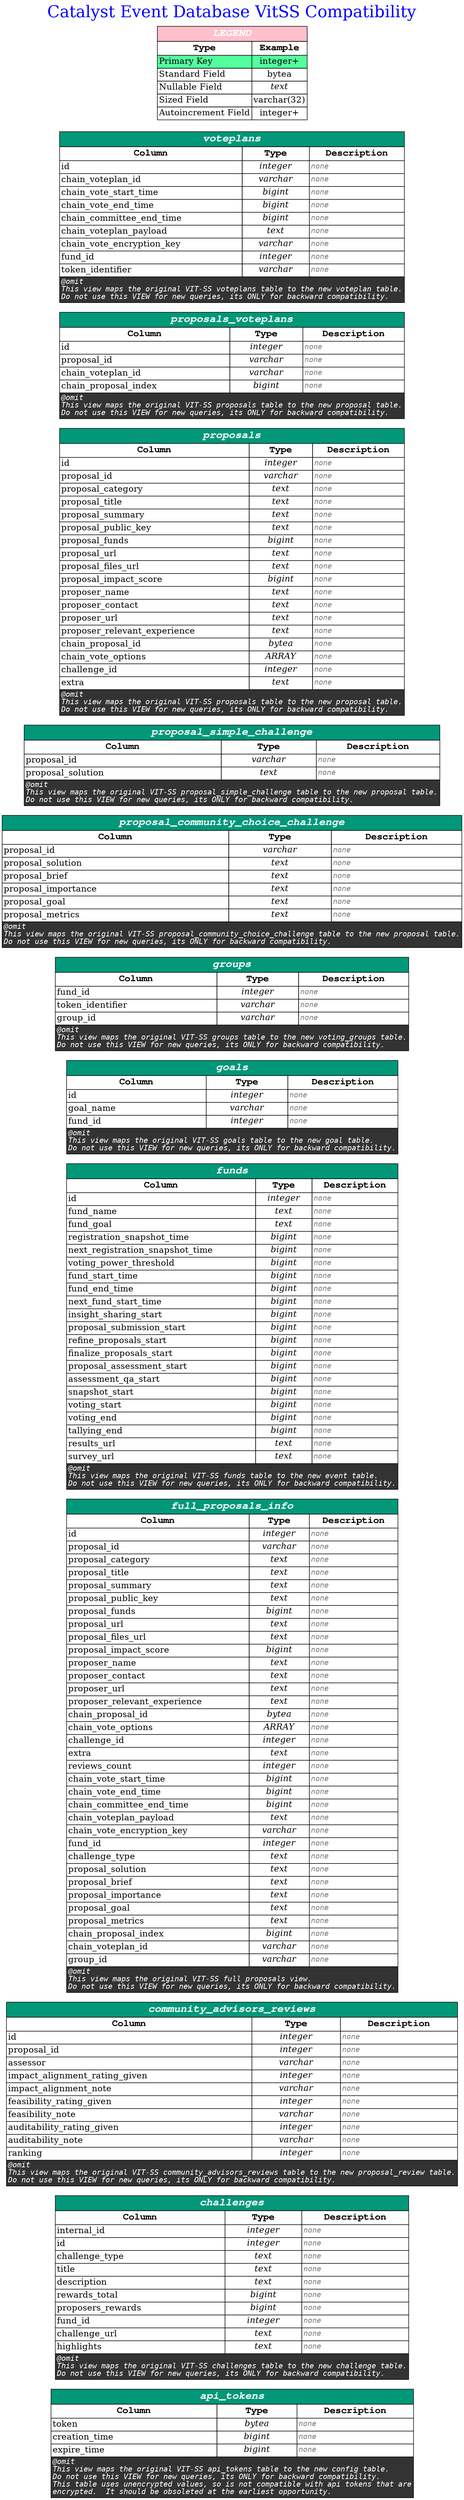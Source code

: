 digraph erd {

    
    label = "Catalyst Event Database VitSS Compatibility"
    labelloc = t
    fontsize = 30
    fontcolor = blue
    

    graph [
        rankdir = "LR"
    ];

    node [
        fontsize = "16"
        shape = "plaintext"
    ];

    edge [
    ];

    
        

    "api_tokens" [shape=plain label=<
        <table border='0' cellborder='1' cellspacing='0' >
            <tr>
                <td colspan='3' bgcolor='#009879' port='__title'><font color='white' face='Courier bold italic' point-size='20'><b>api_tokens</b></font></td>
            </tr>
            <tr>
                <td><font color='black' face='Courier bold' point-size='18' ><b>Column</b></font></td>
                <td><font color='black' face='Courier bold' point-size='18' ><b>Type</b></font></td>
                <td><font color='black' face='Courier bold' point-size='18' ><b>Description</b></font></td>
            </tr>

            
            <tr>
                <td port="token"  align='text'><font>token</font><br align='left'/></td>
                <td   ><font><i>bytea</i></font></td>
                <td port="token_out"  align='text'><font color='grey50' face='Monospace' point-size='14' ><i>none</i><br align="left"/></font></td>
            </tr>
            
            <tr>
                <td port="creation_time"  align='text'><font>creation_time</font><br align='left'/></td>
                <td   ><font><i>bigint</i></font></td>
                <td port="creation_time_out"  align='text'><font color='grey50' face='Monospace' point-size='14' ><i>none</i><br align="left"/></font></td>
            </tr>
            
            <tr>
                <td port="expire_time"  align='text'><font>expire_time</font><br align='left'/></td>
                <td   ><font><i>bigint</i></font></td>
                <td port="expire_time_out"  align='text'><font color='grey50' face='Monospace' point-size='14' ><i>none</i><br align="left"/></font></td>
            </tr>
            

            
            <tr>
                <td colspan='3' bgcolor="grey20" align='text'><font color='white' face='Monospace' point-size='14'><i>@omit<br align='left'/>This view maps the original VIT-SS api_tokens table to the new config table.<br align='left'/>Do not use this VIEW for new queries, its ONLY for backward compatibility.<br align='left'/>This table uses unencrypted values, so is not compatible with api tokens that are<br align='left'/>encrypted.  It should be obsoleted at the earliest opportunity.</i><br align="left"/></font></td>
            </tr>
            

        </table>
    >];

        
    
        

    "challenges" [shape=plain label=<
        <table border='0' cellborder='1' cellspacing='0' >
            <tr>
                <td colspan='3' bgcolor='#009879' port='__title'><font color='white' face='Courier bold italic' point-size='20'><b>challenges</b></font></td>
            </tr>
            <tr>
                <td><font color='black' face='Courier bold' point-size='18' ><b>Column</b></font></td>
                <td><font color='black' face='Courier bold' point-size='18' ><b>Type</b></font></td>
                <td><font color='black' face='Courier bold' point-size='18' ><b>Description</b></font></td>
            </tr>

            
            <tr>
                <td port="internal_id"  align='text'><font>internal_id</font><br align='left'/></td>
                <td   ><font><i>integer</i></font></td>
                <td port="internal_id_out"  align='text'><font color='grey50' face='Monospace' point-size='14' ><i>none</i><br align="left"/></font></td>
            </tr>
            
            <tr>
                <td port="id"  align='text'><font>id</font><br align='left'/></td>
                <td   ><font><i>integer</i></font></td>
                <td port="id_out"  align='text'><font color='grey50' face='Monospace' point-size='14' ><i>none</i><br align="left"/></font></td>
            </tr>
            
            <tr>
                <td port="challenge_type"  align='text'><font>challenge_type</font><br align='left'/></td>
                <td   ><font><i>text</i></font></td>
                <td port="challenge_type_out"  align='text'><font color='grey50' face='Monospace' point-size='14' ><i>none</i><br align="left"/></font></td>
            </tr>
            
            <tr>
                <td port="title"  align='text'><font>title</font><br align='left'/></td>
                <td   ><font><i>text</i></font></td>
                <td port="title_out"  align='text'><font color='grey50' face='Monospace' point-size='14' ><i>none</i><br align="left"/></font></td>
            </tr>
            
            <tr>
                <td port="description"  align='text'><font>description</font><br align='left'/></td>
                <td   ><font><i>text</i></font></td>
                <td port="description_out"  align='text'><font color='grey50' face='Monospace' point-size='14' ><i>none</i><br align="left"/></font></td>
            </tr>
            
            <tr>
                <td port="rewards_total"  align='text'><font>rewards_total</font><br align='left'/></td>
                <td   ><font><i>bigint</i></font></td>
                <td port="rewards_total_out"  align='text'><font color='grey50' face='Monospace' point-size='14' ><i>none</i><br align="left"/></font></td>
            </tr>
            
            <tr>
                <td port="proposers_rewards"  align='text'><font>proposers_rewards</font><br align='left'/></td>
                <td   ><font><i>bigint</i></font></td>
                <td port="proposers_rewards_out"  align='text'><font color='grey50' face='Monospace' point-size='14' ><i>none</i><br align="left"/></font></td>
            </tr>
            
            <tr>
                <td port="fund_id"  align='text'><font>fund_id</font><br align='left'/></td>
                <td   ><font><i>integer</i></font></td>
                <td port="fund_id_out"  align='text'><font color='grey50' face='Monospace' point-size='14' ><i>none</i><br align="left"/></font></td>
            </tr>
            
            <tr>
                <td port="challenge_url"  align='text'><font>challenge_url</font><br align='left'/></td>
                <td   ><font><i>text</i></font></td>
                <td port="challenge_url_out"  align='text'><font color='grey50' face='Monospace' point-size='14' ><i>none</i><br align="left"/></font></td>
            </tr>
            
            <tr>
                <td port="highlights"  align='text'><font>highlights</font><br align='left'/></td>
                <td   ><font><i>text</i></font></td>
                <td port="highlights_out"  align='text'><font color='grey50' face='Monospace' point-size='14' ><i>none</i><br align="left"/></font></td>
            </tr>
            

            
            <tr>
                <td colspan='3' bgcolor="grey20" align='text'><font color='white' face='Monospace' point-size='14'><i>@omit<br align='left'/>This view maps the original VIT-SS challenges table to the new challenge table.<br align='left'/>Do not use this VIEW for new queries, its ONLY for backward compatibility.</i><br align="left"/></font></td>
            </tr>
            

        </table>
    >];

        
    
        

    "community_advisors_reviews" [shape=plain label=<
        <table border='0' cellborder='1' cellspacing='0' >
            <tr>
                <td colspan='3' bgcolor='#009879' port='__title'><font color='white' face='Courier bold italic' point-size='20'><b>community_advisors_reviews</b></font></td>
            </tr>
            <tr>
                <td><font color='black' face='Courier bold' point-size='18' ><b>Column</b></font></td>
                <td><font color='black' face='Courier bold' point-size='18' ><b>Type</b></font></td>
                <td><font color='black' face='Courier bold' point-size='18' ><b>Description</b></font></td>
            </tr>

            
            <tr>
                <td port="id"  align='text'><font>id</font><br align='left'/></td>
                <td   ><font><i>integer</i></font></td>
                <td port="id_out"  align='text'><font color='grey50' face='Monospace' point-size='14' ><i>none</i><br align="left"/></font></td>
            </tr>
            
            <tr>
                <td port="proposal_id"  align='text'><font>proposal_id</font><br align='left'/></td>
                <td   ><font><i>integer</i></font></td>
                <td port="proposal_id_out"  align='text'><font color='grey50' face='Monospace' point-size='14' ><i>none</i><br align="left"/></font></td>
            </tr>
            
            <tr>
                <td port="assessor"  align='text'><font>assessor</font><br align='left'/></td>
                <td   ><font><i>varchar</i></font></td>
                <td port="assessor_out"  align='text'><font color='grey50' face='Monospace' point-size='14' ><i>none</i><br align="left"/></font></td>
            </tr>
            
            <tr>
                <td port="impact_alignment_rating_given"  align='text'><font>impact_alignment_rating_given</font><br align='left'/></td>
                <td   ><font><i>integer</i></font></td>
                <td port="impact_alignment_rating_given_out"  align='text'><font color='grey50' face='Monospace' point-size='14' ><i>none</i><br align="left"/></font></td>
            </tr>
            
            <tr>
                <td port="impact_alignment_note"  align='text'><font>impact_alignment_note</font><br align='left'/></td>
                <td   ><font><i>varchar</i></font></td>
                <td port="impact_alignment_note_out"  align='text'><font color='grey50' face='Monospace' point-size='14' ><i>none</i><br align="left"/></font></td>
            </tr>
            
            <tr>
                <td port="feasibility_rating_given"  align='text'><font>feasibility_rating_given</font><br align='left'/></td>
                <td   ><font><i>integer</i></font></td>
                <td port="feasibility_rating_given_out"  align='text'><font color='grey50' face='Monospace' point-size='14' ><i>none</i><br align="left"/></font></td>
            </tr>
            
            <tr>
                <td port="feasibility_note"  align='text'><font>feasibility_note</font><br align='left'/></td>
                <td   ><font><i>varchar</i></font></td>
                <td port="feasibility_note_out"  align='text'><font color='grey50' face='Monospace' point-size='14' ><i>none</i><br align="left"/></font></td>
            </tr>
            
            <tr>
                <td port="auditability_rating_given"  align='text'><font>auditability_rating_given</font><br align='left'/></td>
                <td   ><font><i>integer</i></font></td>
                <td port="auditability_rating_given_out"  align='text'><font color='grey50' face='Monospace' point-size='14' ><i>none</i><br align="left"/></font></td>
            </tr>
            
            <tr>
                <td port="auditability_note"  align='text'><font>auditability_note</font><br align='left'/></td>
                <td   ><font><i>varchar</i></font></td>
                <td port="auditability_note_out"  align='text'><font color='grey50' face='Monospace' point-size='14' ><i>none</i><br align="left"/></font></td>
            </tr>
            
            <tr>
                <td port="ranking"  align='text'><font>ranking</font><br align='left'/></td>
                <td   ><font><i>integer</i></font></td>
                <td port="ranking_out"  align='text'><font color='grey50' face='Monospace' point-size='14' ><i>none</i><br align="left"/></font></td>
            </tr>
            

            
            <tr>
                <td colspan='3' bgcolor="grey20" align='text'><font color='white' face='Monospace' point-size='14'><i>@omit<br align='left'/>This view maps the original VIT-SS community_advisors_reviews table to the new proposal_review table.<br align='left'/>Do not use this VIEW for new queries, its ONLY for backward compatibility.</i><br align="left"/></font></td>
            </tr>
            

        </table>
    >];

        
    
        

    "full_proposals_info" [shape=plain label=<
        <table border='0' cellborder='1' cellspacing='0' >
            <tr>
                <td colspan='3' bgcolor='#009879' port='__title'><font color='white' face='Courier bold italic' point-size='20'><b>full_proposals_info</b></font></td>
            </tr>
            <tr>
                <td><font color='black' face='Courier bold' point-size='18' ><b>Column</b></font></td>
                <td><font color='black' face='Courier bold' point-size='18' ><b>Type</b></font></td>
                <td><font color='black' face='Courier bold' point-size='18' ><b>Description</b></font></td>
            </tr>

            
            <tr>
                <td port="id"  align='text'><font>id</font><br align='left'/></td>
                <td   ><font><i>integer</i></font></td>
                <td port="id_out"  align='text'><font color='grey50' face='Monospace' point-size='14' ><i>none</i><br align="left"/></font></td>
            </tr>
            
            <tr>
                <td port="proposal_id"  align='text'><font>proposal_id</font><br align='left'/></td>
                <td   ><font><i>varchar</i></font></td>
                <td port="proposal_id_out"  align='text'><font color='grey50' face='Monospace' point-size='14' ><i>none</i><br align="left"/></font></td>
            </tr>
            
            <tr>
                <td port="proposal_category"  align='text'><font>proposal_category</font><br align='left'/></td>
                <td   ><font><i>text</i></font></td>
                <td port="proposal_category_out"  align='text'><font color='grey50' face='Monospace' point-size='14' ><i>none</i><br align="left"/></font></td>
            </tr>
            
            <tr>
                <td port="proposal_title"  align='text'><font>proposal_title</font><br align='left'/></td>
                <td   ><font><i>text</i></font></td>
                <td port="proposal_title_out"  align='text'><font color='grey50' face='Monospace' point-size='14' ><i>none</i><br align="left"/></font></td>
            </tr>
            
            <tr>
                <td port="proposal_summary"  align='text'><font>proposal_summary</font><br align='left'/></td>
                <td   ><font><i>text</i></font></td>
                <td port="proposal_summary_out"  align='text'><font color='grey50' face='Monospace' point-size='14' ><i>none</i><br align="left"/></font></td>
            </tr>
            
            <tr>
                <td port="proposal_public_key"  align='text'><font>proposal_public_key</font><br align='left'/></td>
                <td   ><font><i>text</i></font></td>
                <td port="proposal_public_key_out"  align='text'><font color='grey50' face='Monospace' point-size='14' ><i>none</i><br align="left"/></font></td>
            </tr>
            
            <tr>
                <td port="proposal_funds"  align='text'><font>proposal_funds</font><br align='left'/></td>
                <td   ><font><i>bigint</i></font></td>
                <td port="proposal_funds_out"  align='text'><font color='grey50' face='Monospace' point-size='14' ><i>none</i><br align="left"/></font></td>
            </tr>
            
            <tr>
                <td port="proposal_url"  align='text'><font>proposal_url</font><br align='left'/></td>
                <td   ><font><i>text</i></font></td>
                <td port="proposal_url_out"  align='text'><font color='grey50' face='Monospace' point-size='14' ><i>none</i><br align="left"/></font></td>
            </tr>
            
            <tr>
                <td port="proposal_files_url"  align='text'><font>proposal_files_url</font><br align='left'/></td>
                <td   ><font><i>text</i></font></td>
                <td port="proposal_files_url_out"  align='text'><font color='grey50' face='Monospace' point-size='14' ><i>none</i><br align="left"/></font></td>
            </tr>
            
            <tr>
                <td port="proposal_impact_score"  align='text'><font>proposal_impact_score</font><br align='left'/></td>
                <td   ><font><i>bigint</i></font></td>
                <td port="proposal_impact_score_out"  align='text'><font color='grey50' face='Monospace' point-size='14' ><i>none</i><br align="left"/></font></td>
            </tr>
            
            <tr>
                <td port="proposer_name"  align='text'><font>proposer_name</font><br align='left'/></td>
                <td   ><font><i>text</i></font></td>
                <td port="proposer_name_out"  align='text'><font color='grey50' face='Monospace' point-size='14' ><i>none</i><br align="left"/></font></td>
            </tr>
            
            <tr>
                <td port="proposer_contact"  align='text'><font>proposer_contact</font><br align='left'/></td>
                <td   ><font><i>text</i></font></td>
                <td port="proposer_contact_out"  align='text'><font color='grey50' face='Monospace' point-size='14' ><i>none</i><br align="left"/></font></td>
            </tr>
            
            <tr>
                <td port="proposer_url"  align='text'><font>proposer_url</font><br align='left'/></td>
                <td   ><font><i>text</i></font></td>
                <td port="proposer_url_out"  align='text'><font color='grey50' face='Monospace' point-size='14' ><i>none</i><br align="left"/></font></td>
            </tr>
            
            <tr>
                <td port="proposer_relevant_experience"  align='text'><font>proposer_relevant_experience</font><br align='left'/></td>
                <td   ><font><i>text</i></font></td>
                <td port="proposer_relevant_experience_out"  align='text'><font color='grey50' face='Monospace' point-size='14' ><i>none</i><br align="left"/></font></td>
            </tr>
            
            <tr>
                <td port="chain_proposal_id"  align='text'><font>chain_proposal_id</font><br align='left'/></td>
                <td   ><font><i>bytea</i></font></td>
                <td port="chain_proposal_id_out"  align='text'><font color='grey50' face='Monospace' point-size='14' ><i>none</i><br align="left"/></font></td>
            </tr>
            
            <tr>
                <td port="chain_vote_options"  align='text'><font>chain_vote_options</font><br align='left'/></td>
                <td   ><font><i>ARRAY</i></font></td>
                <td port="chain_vote_options_out"  align='text'><font color='grey50' face='Monospace' point-size='14' ><i>none</i><br align="left"/></font></td>
            </tr>
            
            <tr>
                <td port="challenge_id"  align='text'><font>challenge_id</font><br align='left'/></td>
                <td   ><font><i>integer</i></font></td>
                <td port="challenge_id_out"  align='text'><font color='grey50' face='Monospace' point-size='14' ><i>none</i><br align="left"/></font></td>
            </tr>
            
            <tr>
                <td port="extra"  align='text'><font>extra</font><br align='left'/></td>
                <td   ><font><i>text</i></font></td>
                <td port="extra_out"  align='text'><font color='grey50' face='Monospace' point-size='14' ><i>none</i><br align="left"/></font></td>
            </tr>
            
            <tr>
                <td port="reviews_count"  align='text'><font>reviews_count</font><br align='left'/></td>
                <td   ><font><i>integer</i></font></td>
                <td port="reviews_count_out"  align='text'><font color='grey50' face='Monospace' point-size='14' ><i>none</i><br align="left"/></font></td>
            </tr>
            
            <tr>
                <td port="chain_vote_start_time"  align='text'><font>chain_vote_start_time</font><br align='left'/></td>
                <td   ><font><i>bigint</i></font></td>
                <td port="chain_vote_start_time_out"  align='text'><font color='grey50' face='Monospace' point-size='14' ><i>none</i><br align="left"/></font></td>
            </tr>
            
            <tr>
                <td port="chain_vote_end_time"  align='text'><font>chain_vote_end_time</font><br align='left'/></td>
                <td   ><font><i>bigint</i></font></td>
                <td port="chain_vote_end_time_out"  align='text'><font color='grey50' face='Monospace' point-size='14' ><i>none</i><br align="left"/></font></td>
            </tr>
            
            <tr>
                <td port="chain_committee_end_time"  align='text'><font>chain_committee_end_time</font><br align='left'/></td>
                <td   ><font><i>bigint</i></font></td>
                <td port="chain_committee_end_time_out"  align='text'><font color='grey50' face='Monospace' point-size='14' ><i>none</i><br align="left"/></font></td>
            </tr>
            
            <tr>
                <td port="chain_voteplan_payload"  align='text'><font>chain_voteplan_payload</font><br align='left'/></td>
                <td   ><font><i>text</i></font></td>
                <td port="chain_voteplan_payload_out"  align='text'><font color='grey50' face='Monospace' point-size='14' ><i>none</i><br align="left"/></font></td>
            </tr>
            
            <tr>
                <td port="chain_vote_encryption_key"  align='text'><font>chain_vote_encryption_key</font><br align='left'/></td>
                <td   ><font><i>varchar</i></font></td>
                <td port="chain_vote_encryption_key_out"  align='text'><font color='grey50' face='Monospace' point-size='14' ><i>none</i><br align="left"/></font></td>
            </tr>
            
            <tr>
                <td port="fund_id"  align='text'><font>fund_id</font><br align='left'/></td>
                <td   ><font><i>integer</i></font></td>
                <td port="fund_id_out"  align='text'><font color='grey50' face='Monospace' point-size='14' ><i>none</i><br align="left"/></font></td>
            </tr>
            
            <tr>
                <td port="challenge_type"  align='text'><font>challenge_type</font><br align='left'/></td>
                <td   ><font><i>text</i></font></td>
                <td port="challenge_type_out"  align='text'><font color='grey50' face='Monospace' point-size='14' ><i>none</i><br align="left"/></font></td>
            </tr>
            
            <tr>
                <td port="proposal_solution"  align='text'><font>proposal_solution</font><br align='left'/></td>
                <td   ><font><i>text</i></font></td>
                <td port="proposal_solution_out"  align='text'><font color='grey50' face='Monospace' point-size='14' ><i>none</i><br align="left"/></font></td>
            </tr>
            
            <tr>
                <td port="proposal_brief"  align='text'><font>proposal_brief</font><br align='left'/></td>
                <td   ><font><i>text</i></font></td>
                <td port="proposal_brief_out"  align='text'><font color='grey50' face='Monospace' point-size='14' ><i>none</i><br align="left"/></font></td>
            </tr>
            
            <tr>
                <td port="proposal_importance"  align='text'><font>proposal_importance</font><br align='left'/></td>
                <td   ><font><i>text</i></font></td>
                <td port="proposal_importance_out"  align='text'><font color='grey50' face='Monospace' point-size='14' ><i>none</i><br align="left"/></font></td>
            </tr>
            
            <tr>
                <td port="proposal_goal"  align='text'><font>proposal_goal</font><br align='left'/></td>
                <td   ><font><i>text</i></font></td>
                <td port="proposal_goal_out"  align='text'><font color='grey50' face='Monospace' point-size='14' ><i>none</i><br align="left"/></font></td>
            </tr>
            
            <tr>
                <td port="proposal_metrics"  align='text'><font>proposal_metrics</font><br align='left'/></td>
                <td   ><font><i>text</i></font></td>
                <td port="proposal_metrics_out"  align='text'><font color='grey50' face='Monospace' point-size='14' ><i>none</i><br align="left"/></font></td>
            </tr>
            
            <tr>
                <td port="chain_proposal_index"  align='text'><font>chain_proposal_index</font><br align='left'/></td>
                <td   ><font><i>bigint</i></font></td>
                <td port="chain_proposal_index_out"  align='text'><font color='grey50' face='Monospace' point-size='14' ><i>none</i><br align="left"/></font></td>
            </tr>
            
            <tr>
                <td port="chain_voteplan_id"  align='text'><font>chain_voteplan_id</font><br align='left'/></td>
                <td   ><font><i>varchar</i></font></td>
                <td port="chain_voteplan_id_out"  align='text'><font color='grey50' face='Monospace' point-size='14' ><i>none</i><br align="left"/></font></td>
            </tr>
            
            <tr>
                <td port="group_id"  align='text'><font>group_id</font><br align='left'/></td>
                <td   ><font><i>varchar</i></font></td>
                <td port="group_id_out"  align='text'><font color='grey50' face='Monospace' point-size='14' ><i>none</i><br align="left"/></font></td>
            </tr>
            

            
            <tr>
                <td colspan='3' bgcolor="grey20" align='text'><font color='white' face='Monospace' point-size='14'><i>@omit<br align='left'/>This view maps the original VIT-SS full proposals view.<br align='left'/>Do not use this VIEW for new queries, its ONLY for backward compatibility.</i><br align="left"/></font></td>
            </tr>
            

        </table>
    >];

        
    
        

    "funds" [shape=plain label=<
        <table border='0' cellborder='1' cellspacing='0' >
            <tr>
                <td colspan='3' bgcolor='#009879' port='__title'><font color='white' face='Courier bold italic' point-size='20'><b>funds</b></font></td>
            </tr>
            <tr>
                <td><font color='black' face='Courier bold' point-size='18' ><b>Column</b></font></td>
                <td><font color='black' face='Courier bold' point-size='18' ><b>Type</b></font></td>
                <td><font color='black' face='Courier bold' point-size='18' ><b>Description</b></font></td>
            </tr>

            
            <tr>
                <td port="id"  align='text'><font>id</font><br align='left'/></td>
                <td   ><font><i>integer</i></font></td>
                <td port="id_out"  align='text'><font color='grey50' face='Monospace' point-size='14' ><i>none</i><br align="left"/></font></td>
            </tr>
            
            <tr>
                <td port="fund_name"  align='text'><font>fund_name</font><br align='left'/></td>
                <td   ><font><i>text</i></font></td>
                <td port="fund_name_out"  align='text'><font color='grey50' face='Monospace' point-size='14' ><i>none</i><br align="left"/></font></td>
            </tr>
            
            <tr>
                <td port="fund_goal"  align='text'><font>fund_goal</font><br align='left'/></td>
                <td   ><font><i>text</i></font></td>
                <td port="fund_goal_out"  align='text'><font color='grey50' face='Monospace' point-size='14' ><i>none</i><br align="left"/></font></td>
            </tr>
            
            <tr>
                <td port="registration_snapshot_time"  align='text'><font>registration_snapshot_time</font><br align='left'/></td>
                <td   ><font><i>bigint</i></font></td>
                <td port="registration_snapshot_time_out"  align='text'><font color='grey50' face='Monospace' point-size='14' ><i>none</i><br align="left"/></font></td>
            </tr>
            
            <tr>
                <td port="next_registration_snapshot_time"  align='text'><font>next_registration_snapshot_time</font><br align='left'/></td>
                <td   ><font><i>bigint</i></font></td>
                <td port="next_registration_snapshot_time_out"  align='text'><font color='grey50' face='Monospace' point-size='14' ><i>none</i><br align="left"/></font></td>
            </tr>
            
            <tr>
                <td port="voting_power_threshold"  align='text'><font>voting_power_threshold</font><br align='left'/></td>
                <td   ><font><i>bigint</i></font></td>
                <td port="voting_power_threshold_out"  align='text'><font color='grey50' face='Monospace' point-size='14' ><i>none</i><br align="left"/></font></td>
            </tr>
            
            <tr>
                <td port="fund_start_time"  align='text'><font>fund_start_time</font><br align='left'/></td>
                <td   ><font><i>bigint</i></font></td>
                <td port="fund_start_time_out"  align='text'><font color='grey50' face='Monospace' point-size='14' ><i>none</i><br align="left"/></font></td>
            </tr>
            
            <tr>
                <td port="fund_end_time"  align='text'><font>fund_end_time</font><br align='left'/></td>
                <td   ><font><i>bigint</i></font></td>
                <td port="fund_end_time_out"  align='text'><font color='grey50' face='Monospace' point-size='14' ><i>none</i><br align="left"/></font></td>
            </tr>
            
            <tr>
                <td port="next_fund_start_time"  align='text'><font>next_fund_start_time</font><br align='left'/></td>
                <td   ><font><i>bigint</i></font></td>
                <td port="next_fund_start_time_out"  align='text'><font color='grey50' face='Monospace' point-size='14' ><i>none</i><br align="left"/></font></td>
            </tr>
            
            <tr>
                <td port="insight_sharing_start"  align='text'><font>insight_sharing_start</font><br align='left'/></td>
                <td   ><font><i>bigint</i></font></td>
                <td port="insight_sharing_start_out"  align='text'><font color='grey50' face='Monospace' point-size='14' ><i>none</i><br align="left"/></font></td>
            </tr>
            
            <tr>
                <td port="proposal_submission_start"  align='text'><font>proposal_submission_start</font><br align='left'/></td>
                <td   ><font><i>bigint</i></font></td>
                <td port="proposal_submission_start_out"  align='text'><font color='grey50' face='Monospace' point-size='14' ><i>none</i><br align="left"/></font></td>
            </tr>
            
            <tr>
                <td port="refine_proposals_start"  align='text'><font>refine_proposals_start</font><br align='left'/></td>
                <td   ><font><i>bigint</i></font></td>
                <td port="refine_proposals_start_out"  align='text'><font color='grey50' face='Monospace' point-size='14' ><i>none</i><br align="left"/></font></td>
            </tr>
            
            <tr>
                <td port="finalize_proposals_start"  align='text'><font>finalize_proposals_start</font><br align='left'/></td>
                <td   ><font><i>bigint</i></font></td>
                <td port="finalize_proposals_start_out"  align='text'><font color='grey50' face='Monospace' point-size='14' ><i>none</i><br align="left"/></font></td>
            </tr>
            
            <tr>
                <td port="proposal_assessment_start"  align='text'><font>proposal_assessment_start</font><br align='left'/></td>
                <td   ><font><i>bigint</i></font></td>
                <td port="proposal_assessment_start_out"  align='text'><font color='grey50' face='Monospace' point-size='14' ><i>none</i><br align="left"/></font></td>
            </tr>
            
            <tr>
                <td port="assessment_qa_start"  align='text'><font>assessment_qa_start</font><br align='left'/></td>
                <td   ><font><i>bigint</i></font></td>
                <td port="assessment_qa_start_out"  align='text'><font color='grey50' face='Monospace' point-size='14' ><i>none</i><br align="left"/></font></td>
            </tr>
            
            <tr>
                <td port="snapshot_start"  align='text'><font>snapshot_start</font><br align='left'/></td>
                <td   ><font><i>bigint</i></font></td>
                <td port="snapshot_start_out"  align='text'><font color='grey50' face='Monospace' point-size='14' ><i>none</i><br align="left"/></font></td>
            </tr>
            
            <tr>
                <td port="voting_start"  align='text'><font>voting_start</font><br align='left'/></td>
                <td   ><font><i>bigint</i></font></td>
                <td port="voting_start_out"  align='text'><font color='grey50' face='Monospace' point-size='14' ><i>none</i><br align="left"/></font></td>
            </tr>
            
            <tr>
                <td port="voting_end"  align='text'><font>voting_end</font><br align='left'/></td>
                <td   ><font><i>bigint</i></font></td>
                <td port="voting_end_out"  align='text'><font color='grey50' face='Monospace' point-size='14' ><i>none</i><br align="left"/></font></td>
            </tr>
            
            <tr>
                <td port="tallying_end"  align='text'><font>tallying_end</font><br align='left'/></td>
                <td   ><font><i>bigint</i></font></td>
                <td port="tallying_end_out"  align='text'><font color='grey50' face='Monospace' point-size='14' ><i>none</i><br align="left"/></font></td>
            </tr>
            
            <tr>
                <td port="results_url"  align='text'><font>results_url</font><br align='left'/></td>
                <td   ><font><i>text</i></font></td>
                <td port="results_url_out"  align='text'><font color='grey50' face='Monospace' point-size='14' ><i>none</i><br align="left"/></font></td>
            </tr>
            
            <tr>
                <td port="survey_url"  align='text'><font>survey_url</font><br align='left'/></td>
                <td   ><font><i>text</i></font></td>
                <td port="survey_url_out"  align='text'><font color='grey50' face='Monospace' point-size='14' ><i>none</i><br align="left"/></font></td>
            </tr>
            

            
            <tr>
                <td colspan='3' bgcolor="grey20" align='text'><font color='white' face='Monospace' point-size='14'><i>@omit<br align='left'/>This view maps the original VIT-SS funds table to the new event table.<br align='left'/>Do not use this VIEW for new queries, its ONLY for backward compatibility.</i><br align="left"/></font></td>
            </tr>
            

        </table>
    >];

        
    
        

    "goals" [shape=plain label=<
        <table border='0' cellborder='1' cellspacing='0' >
            <tr>
                <td colspan='3' bgcolor='#009879' port='__title'><font color='white' face='Courier bold italic' point-size='20'><b>goals</b></font></td>
            </tr>
            <tr>
                <td><font color='black' face='Courier bold' point-size='18' ><b>Column</b></font></td>
                <td><font color='black' face='Courier bold' point-size='18' ><b>Type</b></font></td>
                <td><font color='black' face='Courier bold' point-size='18' ><b>Description</b></font></td>
            </tr>

            
            <tr>
                <td port="id"  align='text'><font>id</font><br align='left'/></td>
                <td   ><font><i>integer</i></font></td>
                <td port="id_out"  align='text'><font color='grey50' face='Monospace' point-size='14' ><i>none</i><br align="left"/></font></td>
            </tr>
            
            <tr>
                <td port="goal_name"  align='text'><font>goal_name</font><br align='left'/></td>
                <td   ><font><i>varchar</i></font></td>
                <td port="goal_name_out"  align='text'><font color='grey50' face='Monospace' point-size='14' ><i>none</i><br align="left"/></font></td>
            </tr>
            
            <tr>
                <td port="fund_id"  align='text'><font>fund_id</font><br align='left'/></td>
                <td   ><font><i>integer</i></font></td>
                <td port="fund_id_out"  align='text'><font color='grey50' face='Monospace' point-size='14' ><i>none</i><br align="left"/></font></td>
            </tr>
            

            
            <tr>
                <td colspan='3' bgcolor="grey20" align='text'><font color='white' face='Monospace' point-size='14'><i>@omit<br align='left'/>This view maps the original VIT-SS goals table to the new goal table.<br align='left'/>Do not use this VIEW for new queries, its ONLY for backward compatibility.</i><br align="left"/></font></td>
            </tr>
            

        </table>
    >];

        
    
        

    "groups" [shape=plain label=<
        <table border='0' cellborder='1' cellspacing='0' >
            <tr>
                <td colspan='3' bgcolor='#009879' port='__title'><font color='white' face='Courier bold italic' point-size='20'><b>groups</b></font></td>
            </tr>
            <tr>
                <td><font color='black' face='Courier bold' point-size='18' ><b>Column</b></font></td>
                <td><font color='black' face='Courier bold' point-size='18' ><b>Type</b></font></td>
                <td><font color='black' face='Courier bold' point-size='18' ><b>Description</b></font></td>
            </tr>

            
            <tr>
                <td port="fund_id"  align='text'><font>fund_id</font><br align='left'/></td>
                <td   ><font><i>integer</i></font></td>
                <td port="fund_id_out"  align='text'><font color='grey50' face='Monospace' point-size='14' ><i>none</i><br align="left"/></font></td>
            </tr>
            
            <tr>
                <td port="token_identifier"  align='text'><font>token_identifier</font><br align='left'/></td>
                <td   ><font><i>varchar</i></font></td>
                <td port="token_identifier_out"  align='text'><font color='grey50' face='Monospace' point-size='14' ><i>none</i><br align="left"/></font></td>
            </tr>
            
            <tr>
                <td port="group_id"  align='text'><font>group_id</font><br align='left'/></td>
                <td   ><font><i>varchar</i></font></td>
                <td port="group_id_out"  align='text'><font color='grey50' face='Monospace' point-size='14' ><i>none</i><br align="left"/></font></td>
            </tr>
            

            
            <tr>
                <td colspan='3' bgcolor="grey20" align='text'><font color='white' face='Monospace' point-size='14'><i>@omit<br align='left'/>This view maps the original VIT-SS groups table to the new voting_groups table.<br align='left'/>Do not use this VIEW for new queries, its ONLY for backward compatibility.</i><br align="left"/></font></td>
            </tr>
            

        </table>
    >];

        
    
        

    "proposal_community_choice_challenge" [shape=plain label=<
        <table border='0' cellborder='1' cellspacing='0' >
            <tr>
                <td colspan='3' bgcolor='#009879' port='__title'><font color='white' face='Courier bold italic' point-size='20'><b>proposal_community_choice_challenge</b></font></td>
            </tr>
            <tr>
                <td><font color='black' face='Courier bold' point-size='18' ><b>Column</b></font></td>
                <td><font color='black' face='Courier bold' point-size='18' ><b>Type</b></font></td>
                <td><font color='black' face='Courier bold' point-size='18' ><b>Description</b></font></td>
            </tr>

            
            <tr>
                <td port="proposal_id"  align='text'><font>proposal_id</font><br align='left'/></td>
                <td   ><font><i>varchar</i></font></td>
                <td port="proposal_id_out"  align='text'><font color='grey50' face='Monospace' point-size='14' ><i>none</i><br align="left"/></font></td>
            </tr>
            
            <tr>
                <td port="proposal_solution"  align='text'><font>proposal_solution</font><br align='left'/></td>
                <td   ><font><i>text</i></font></td>
                <td port="proposal_solution_out"  align='text'><font color='grey50' face='Monospace' point-size='14' ><i>none</i><br align="left"/></font></td>
            </tr>
            
            <tr>
                <td port="proposal_brief"  align='text'><font>proposal_brief</font><br align='left'/></td>
                <td   ><font><i>text</i></font></td>
                <td port="proposal_brief_out"  align='text'><font color='grey50' face='Monospace' point-size='14' ><i>none</i><br align="left"/></font></td>
            </tr>
            
            <tr>
                <td port="proposal_importance"  align='text'><font>proposal_importance</font><br align='left'/></td>
                <td   ><font><i>text</i></font></td>
                <td port="proposal_importance_out"  align='text'><font color='grey50' face='Monospace' point-size='14' ><i>none</i><br align="left"/></font></td>
            </tr>
            
            <tr>
                <td port="proposal_goal"  align='text'><font>proposal_goal</font><br align='left'/></td>
                <td   ><font><i>text</i></font></td>
                <td port="proposal_goal_out"  align='text'><font color='grey50' face='Monospace' point-size='14' ><i>none</i><br align="left"/></font></td>
            </tr>
            
            <tr>
                <td port="proposal_metrics"  align='text'><font>proposal_metrics</font><br align='left'/></td>
                <td   ><font><i>text</i></font></td>
                <td port="proposal_metrics_out"  align='text'><font color='grey50' face='Monospace' point-size='14' ><i>none</i><br align="left"/></font></td>
            </tr>
            

            
            <tr>
                <td colspan='3' bgcolor="grey20" align='text'><font color='white' face='Monospace' point-size='14'><i>@omit<br align='left'/>This view maps the original VIT-SS proposal_community_choice_challenge table to the new proposal table.<br align='left'/>Do not use this VIEW for new queries, its ONLY for backward compatibility.</i><br align="left"/></font></td>
            </tr>
            

        </table>
    >];

        
    
        

    "proposal_simple_challenge" [shape=plain label=<
        <table border='0' cellborder='1' cellspacing='0' >
            <tr>
                <td colspan='3' bgcolor='#009879' port='__title'><font color='white' face='Courier bold italic' point-size='20'><b>proposal_simple_challenge</b></font></td>
            </tr>
            <tr>
                <td><font color='black' face='Courier bold' point-size='18' ><b>Column</b></font></td>
                <td><font color='black' face='Courier bold' point-size='18' ><b>Type</b></font></td>
                <td><font color='black' face='Courier bold' point-size='18' ><b>Description</b></font></td>
            </tr>

            
            <tr>
                <td port="proposal_id"  align='text'><font>proposal_id</font><br align='left'/></td>
                <td   ><font><i>varchar</i></font></td>
                <td port="proposal_id_out"  align='text'><font color='grey50' face='Monospace' point-size='14' ><i>none</i><br align="left"/></font></td>
            </tr>
            
            <tr>
                <td port="proposal_solution"  align='text'><font>proposal_solution</font><br align='left'/></td>
                <td   ><font><i>text</i></font></td>
                <td port="proposal_solution_out"  align='text'><font color='grey50' face='Monospace' point-size='14' ><i>none</i><br align="left"/></font></td>
            </tr>
            

            
            <tr>
                <td colspan='3' bgcolor="grey20" align='text'><font color='white' face='Monospace' point-size='14'><i>@omit<br align='left'/>This view maps the original VIT-SS proposal_simple_challenge table to the new proposal table.<br align='left'/>Do not use this VIEW for new queries, its ONLY for backward compatibility.</i><br align="left"/></font></td>
            </tr>
            

        </table>
    >];

        
    
        

    "proposals" [shape=plain label=<
        <table border='0' cellborder='1' cellspacing='0' >
            <tr>
                <td colspan='3' bgcolor='#009879' port='__title'><font color='white' face='Courier bold italic' point-size='20'><b>proposals</b></font></td>
            </tr>
            <tr>
                <td><font color='black' face='Courier bold' point-size='18' ><b>Column</b></font></td>
                <td><font color='black' face='Courier bold' point-size='18' ><b>Type</b></font></td>
                <td><font color='black' face='Courier bold' point-size='18' ><b>Description</b></font></td>
            </tr>

            
            <tr>
                <td port="id"  align='text'><font>id</font><br align='left'/></td>
                <td   ><font><i>integer</i></font></td>
                <td port="id_out"  align='text'><font color='grey50' face='Monospace' point-size='14' ><i>none</i><br align="left"/></font></td>
            </tr>
            
            <tr>
                <td port="proposal_id"  align='text'><font>proposal_id</font><br align='left'/></td>
                <td   ><font><i>varchar</i></font></td>
                <td port="proposal_id_out"  align='text'><font color='grey50' face='Monospace' point-size='14' ><i>none</i><br align="left"/></font></td>
            </tr>
            
            <tr>
                <td port="proposal_category"  align='text'><font>proposal_category</font><br align='left'/></td>
                <td   ><font><i>text</i></font></td>
                <td port="proposal_category_out"  align='text'><font color='grey50' face='Monospace' point-size='14' ><i>none</i><br align="left"/></font></td>
            </tr>
            
            <tr>
                <td port="proposal_title"  align='text'><font>proposal_title</font><br align='left'/></td>
                <td   ><font><i>text</i></font></td>
                <td port="proposal_title_out"  align='text'><font color='grey50' face='Monospace' point-size='14' ><i>none</i><br align="left"/></font></td>
            </tr>
            
            <tr>
                <td port="proposal_summary"  align='text'><font>proposal_summary</font><br align='left'/></td>
                <td   ><font><i>text</i></font></td>
                <td port="proposal_summary_out"  align='text'><font color='grey50' face='Monospace' point-size='14' ><i>none</i><br align="left"/></font></td>
            </tr>
            
            <tr>
                <td port="proposal_public_key"  align='text'><font>proposal_public_key</font><br align='left'/></td>
                <td   ><font><i>text</i></font></td>
                <td port="proposal_public_key_out"  align='text'><font color='grey50' face='Monospace' point-size='14' ><i>none</i><br align="left"/></font></td>
            </tr>
            
            <tr>
                <td port="proposal_funds"  align='text'><font>proposal_funds</font><br align='left'/></td>
                <td   ><font><i>bigint</i></font></td>
                <td port="proposal_funds_out"  align='text'><font color='grey50' face='Monospace' point-size='14' ><i>none</i><br align="left"/></font></td>
            </tr>
            
            <tr>
                <td port="proposal_url"  align='text'><font>proposal_url</font><br align='left'/></td>
                <td   ><font><i>text</i></font></td>
                <td port="proposal_url_out"  align='text'><font color='grey50' face='Monospace' point-size='14' ><i>none</i><br align="left"/></font></td>
            </tr>
            
            <tr>
                <td port="proposal_files_url"  align='text'><font>proposal_files_url</font><br align='left'/></td>
                <td   ><font><i>text</i></font></td>
                <td port="proposal_files_url_out"  align='text'><font color='grey50' face='Monospace' point-size='14' ><i>none</i><br align="left"/></font></td>
            </tr>
            
            <tr>
                <td port="proposal_impact_score"  align='text'><font>proposal_impact_score</font><br align='left'/></td>
                <td   ><font><i>bigint</i></font></td>
                <td port="proposal_impact_score_out"  align='text'><font color='grey50' face='Monospace' point-size='14' ><i>none</i><br align="left"/></font></td>
            </tr>
            
            <tr>
                <td port="proposer_name"  align='text'><font>proposer_name</font><br align='left'/></td>
                <td   ><font><i>text</i></font></td>
                <td port="proposer_name_out"  align='text'><font color='grey50' face='Monospace' point-size='14' ><i>none</i><br align="left"/></font></td>
            </tr>
            
            <tr>
                <td port="proposer_contact"  align='text'><font>proposer_contact</font><br align='left'/></td>
                <td   ><font><i>text</i></font></td>
                <td port="proposer_contact_out"  align='text'><font color='grey50' face='Monospace' point-size='14' ><i>none</i><br align="left"/></font></td>
            </tr>
            
            <tr>
                <td port="proposer_url"  align='text'><font>proposer_url</font><br align='left'/></td>
                <td   ><font><i>text</i></font></td>
                <td port="proposer_url_out"  align='text'><font color='grey50' face='Monospace' point-size='14' ><i>none</i><br align="left"/></font></td>
            </tr>
            
            <tr>
                <td port="proposer_relevant_experience"  align='text'><font>proposer_relevant_experience</font><br align='left'/></td>
                <td   ><font><i>text</i></font></td>
                <td port="proposer_relevant_experience_out"  align='text'><font color='grey50' face='Monospace' point-size='14' ><i>none</i><br align="left"/></font></td>
            </tr>
            
            <tr>
                <td port="chain_proposal_id"  align='text'><font>chain_proposal_id</font><br align='left'/></td>
                <td   ><font><i>bytea</i></font></td>
                <td port="chain_proposal_id_out"  align='text'><font color='grey50' face='Monospace' point-size='14' ><i>none</i><br align="left"/></font></td>
            </tr>
            
            <tr>
                <td port="chain_vote_options"  align='text'><font>chain_vote_options</font><br align='left'/></td>
                <td   ><font><i>ARRAY</i></font></td>
                <td port="chain_vote_options_out"  align='text'><font color='grey50' face='Monospace' point-size='14' ><i>none</i><br align="left"/></font></td>
            </tr>
            
            <tr>
                <td port="challenge_id"  align='text'><font>challenge_id</font><br align='left'/></td>
                <td   ><font><i>integer</i></font></td>
                <td port="challenge_id_out"  align='text'><font color='grey50' face='Monospace' point-size='14' ><i>none</i><br align="left"/></font></td>
            </tr>
            
            <tr>
                <td port="extra"  align='text'><font>extra</font><br align='left'/></td>
                <td   ><font><i>text</i></font></td>
                <td port="extra_out"  align='text'><font color='grey50' face='Monospace' point-size='14' ><i>none</i><br align="left"/></font></td>
            </tr>
            

            
            <tr>
                <td colspan='3' bgcolor="grey20" align='text'><font color='white' face='Monospace' point-size='14'><i>@omit<br align='left'/>This view maps the original VIT-SS proposals table to the new proposal table.<br align='left'/>Do not use this VIEW for new queries, its ONLY for backward compatibility.</i><br align="left"/></font></td>
            </tr>
            

        </table>
    >];

        
    
        

    "proposals_voteplans" [shape=plain label=<
        <table border='0' cellborder='1' cellspacing='0' >
            <tr>
                <td colspan='3' bgcolor='#009879' port='__title'><font color='white' face='Courier bold italic' point-size='20'><b>proposals_voteplans</b></font></td>
            </tr>
            <tr>
                <td><font color='black' face='Courier bold' point-size='18' ><b>Column</b></font></td>
                <td><font color='black' face='Courier bold' point-size='18' ><b>Type</b></font></td>
                <td><font color='black' face='Courier bold' point-size='18' ><b>Description</b></font></td>
            </tr>

            
            <tr>
                <td port="id"  align='text'><font>id</font><br align='left'/></td>
                <td   ><font><i>integer</i></font></td>
                <td port="id_out"  align='text'><font color='grey50' face='Monospace' point-size='14' ><i>none</i><br align="left"/></font></td>
            </tr>
            
            <tr>
                <td port="proposal_id"  align='text'><font>proposal_id</font><br align='left'/></td>
                <td   ><font><i>varchar</i></font></td>
                <td port="proposal_id_out"  align='text'><font color='grey50' face='Monospace' point-size='14' ><i>none</i><br align="left"/></font></td>
            </tr>
            
            <tr>
                <td port="chain_voteplan_id"  align='text'><font>chain_voteplan_id</font><br align='left'/></td>
                <td   ><font><i>varchar</i></font></td>
                <td port="chain_voteplan_id_out"  align='text'><font color='grey50' face='Monospace' point-size='14' ><i>none</i><br align="left"/></font></td>
            </tr>
            
            <tr>
                <td port="chain_proposal_index"  align='text'><font>chain_proposal_index</font><br align='left'/></td>
                <td   ><font><i>bigint</i></font></td>
                <td port="chain_proposal_index_out"  align='text'><font color='grey50' face='Monospace' point-size='14' ><i>none</i><br align="left"/></font></td>
            </tr>
            

            
            <tr>
                <td colspan='3' bgcolor="grey20" align='text'><font color='white' face='Monospace' point-size='14'><i>@omit<br align='left'/>This view maps the original VIT-SS proposals table to the new proposal table.<br align='left'/>Do not use this VIEW for new queries, its ONLY for backward compatibility.</i><br align="left"/></font></td>
            </tr>
            

        </table>
    >];

        
    
        

    "voteplans" [shape=plain label=<
        <table border='0' cellborder='1' cellspacing='0' >
            <tr>
                <td colspan='3' bgcolor='#009879' port='__title'><font color='white' face='Courier bold italic' point-size='20'><b>voteplans</b></font></td>
            </tr>
            <tr>
                <td><font color='black' face='Courier bold' point-size='18' ><b>Column</b></font></td>
                <td><font color='black' face='Courier bold' point-size='18' ><b>Type</b></font></td>
                <td><font color='black' face='Courier bold' point-size='18' ><b>Description</b></font></td>
            </tr>

            
            <tr>
                <td port="id"  align='text'><font>id</font><br align='left'/></td>
                <td   ><font><i>integer</i></font></td>
                <td port="id_out"  align='text'><font color='grey50' face='Monospace' point-size='14' ><i>none</i><br align="left"/></font></td>
            </tr>
            
            <tr>
                <td port="chain_voteplan_id"  align='text'><font>chain_voteplan_id</font><br align='left'/></td>
                <td   ><font><i>varchar</i></font></td>
                <td port="chain_voteplan_id_out"  align='text'><font color='grey50' face='Monospace' point-size='14' ><i>none</i><br align="left"/></font></td>
            </tr>
            
            <tr>
                <td port="chain_vote_start_time"  align='text'><font>chain_vote_start_time</font><br align='left'/></td>
                <td   ><font><i>bigint</i></font></td>
                <td port="chain_vote_start_time_out"  align='text'><font color='grey50' face='Monospace' point-size='14' ><i>none</i><br align="left"/></font></td>
            </tr>
            
            <tr>
                <td port="chain_vote_end_time"  align='text'><font>chain_vote_end_time</font><br align='left'/></td>
                <td   ><font><i>bigint</i></font></td>
                <td port="chain_vote_end_time_out"  align='text'><font color='grey50' face='Monospace' point-size='14' ><i>none</i><br align="left"/></font></td>
            </tr>
            
            <tr>
                <td port="chain_committee_end_time"  align='text'><font>chain_committee_end_time</font><br align='left'/></td>
                <td   ><font><i>bigint</i></font></td>
                <td port="chain_committee_end_time_out"  align='text'><font color='grey50' face='Monospace' point-size='14' ><i>none</i><br align="left"/></font></td>
            </tr>
            
            <tr>
                <td port="chain_voteplan_payload"  align='text'><font>chain_voteplan_payload</font><br align='left'/></td>
                <td   ><font><i>text</i></font></td>
                <td port="chain_voteplan_payload_out"  align='text'><font color='grey50' face='Monospace' point-size='14' ><i>none</i><br align="left"/></font></td>
            </tr>
            
            <tr>
                <td port="chain_vote_encryption_key"  align='text'><font>chain_vote_encryption_key</font><br align='left'/></td>
                <td   ><font><i>varchar</i></font></td>
                <td port="chain_vote_encryption_key_out"  align='text'><font color='grey50' face='Monospace' point-size='14' ><i>none</i><br align="left"/></font></td>
            </tr>
            
            <tr>
                <td port="fund_id"  align='text'><font>fund_id</font><br align='left'/></td>
                <td   ><font><i>integer</i></font></td>
                <td port="fund_id_out"  align='text'><font color='grey50' face='Monospace' point-size='14' ><i>none</i><br align="left"/></font></td>
            </tr>
            
            <tr>
                <td port="token_identifier"  align='text'><font>token_identifier</font><br align='left'/></td>
                <td   ><font><i>varchar</i></font></td>
                <td port="token_identifier_out"  align='text'><font color='grey50' face='Monospace' point-size='14' ><i>none</i><br align="left"/></font></td>
            </tr>
            

            
            <tr>
                <td colspan='3' bgcolor="grey20" align='text'><font color='white' face='Monospace' point-size='14'><i>@omit<br align='left'/>This view maps the original VIT-SS voteplans table to the new voteplan table.<br align='left'/>Do not use this VIEW for new queries, its ONLY for backward compatibility.</i><br align="left"/></font></td>
            </tr>
            

        </table>
    >];

        
    

    


    "LEGEND" [label=<
        <table border='0' cellborder='1' cellspacing='0'>
            <tr>
                <td colspan='2' bgcolor='Pink' port='__title'><font color='white' face='Courier bold italic' point-size='20'><b>LEGEND</b></font></td>
            </tr>
            <tr>
                <td><font color='black' face='Courier bold' point-size='18'><b>Type</b></font></td>
                <td><font color='black' face='Courier bold' point-size='18'><b>Example</b></font></td>
            </tr>

            <tr>
                <td align='text' bgcolor="seagreen1" ><font>Primary Key</font><br align='left'/></td>
                <td  bgcolor="seagreen1" ><font>integer+</font></td>
            </tr>


            <tr>
                <td align='text'><font>Standard Field</font><br align='left'/></td>
                <td><font>bytea</font></td>
            </tr>

            <tr>
                <td align='text'><font>Nullable Field</font><br align='left'/></td>
                <td><font><i>text</i></font></td>
            </tr>

            <tr>
                <td align='text'><font>Sized Field</font><br align='left'/></td>
                <td><font>varchar(32)</font></td>
            </tr>

            <tr>
                <td align='text'><font>Autoincrement Field</font><br align='left'/></td>
                <td><font>integer+</font></td>
            </tr>

        </table>
    >];

    


}
